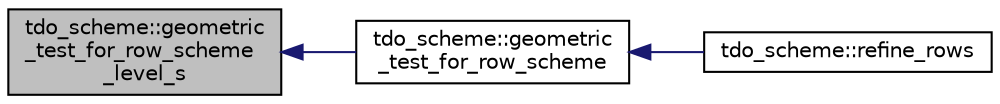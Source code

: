 digraph "tdo_scheme::geometric_test_for_row_scheme_level_s"
{
  edge [fontname="Helvetica",fontsize="10",labelfontname="Helvetica",labelfontsize="10"];
  node [fontname="Helvetica",fontsize="10",shape=record];
  rankdir="LR";
  Node69 [label="tdo_scheme::geometric\l_test_for_row_scheme\l_level_s",height=0.2,width=0.4,color="black", fillcolor="grey75", style="filled", fontcolor="black"];
  Node69 -> Node70 [dir="back",color="midnightblue",fontsize="10",style="solid",fontname="Helvetica"];
  Node70 [label="tdo_scheme::geometric\l_test_for_row_scheme",height=0.2,width=0.4,color="black", fillcolor="white", style="filled",URL="$d7/dbc/classtdo__scheme.html#a6c0c3c1569ea148e710836db02648b1c"];
  Node70 -> Node71 [dir="back",color="midnightblue",fontsize="10",style="solid",fontname="Helvetica"];
  Node71 [label="tdo_scheme::refine_rows",height=0.2,width=0.4,color="black", fillcolor="white", style="filled",URL="$d7/dbc/classtdo__scheme.html#a46e53efbb78910f9f40c6c747ef2e12a"];
}
